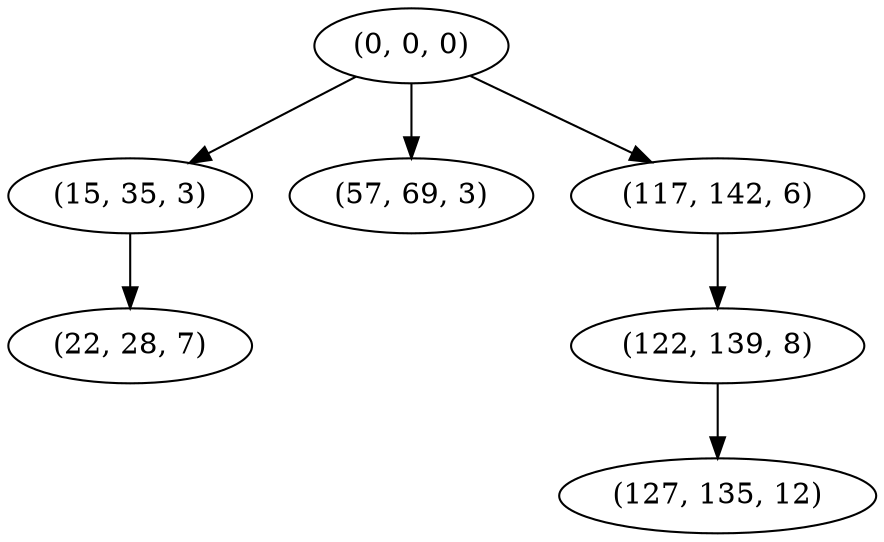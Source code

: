 digraph tree {
    "(0, 0, 0)";
    "(15, 35, 3)";
    "(22, 28, 7)";
    "(57, 69, 3)";
    "(117, 142, 6)";
    "(122, 139, 8)";
    "(127, 135, 12)";
    "(0, 0, 0)" -> "(15, 35, 3)";
    "(0, 0, 0)" -> "(57, 69, 3)";
    "(0, 0, 0)" -> "(117, 142, 6)";
    "(15, 35, 3)" -> "(22, 28, 7)";
    "(117, 142, 6)" -> "(122, 139, 8)";
    "(122, 139, 8)" -> "(127, 135, 12)";
}

